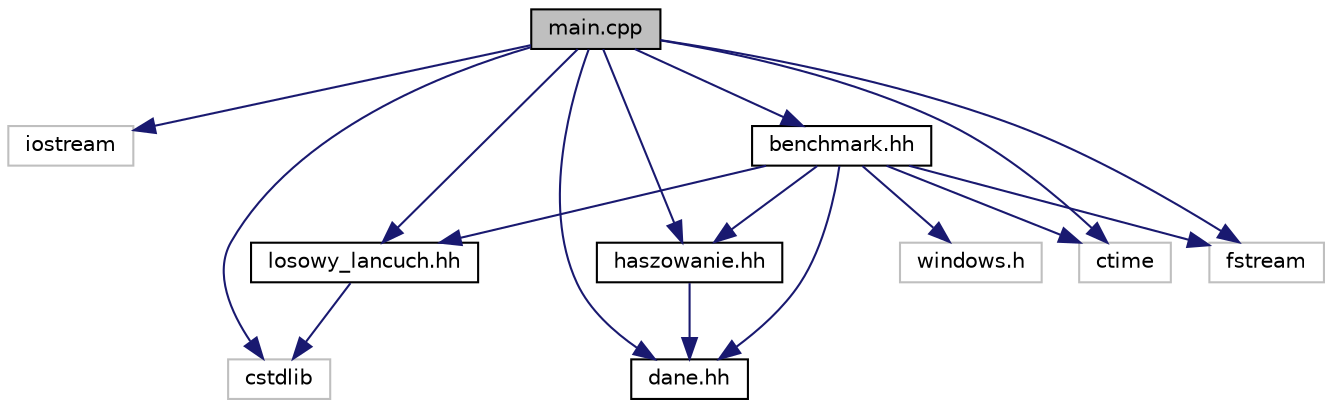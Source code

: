 digraph "main.cpp"
{
  edge [fontname="Helvetica",fontsize="10",labelfontname="Helvetica",labelfontsize="10"];
  node [fontname="Helvetica",fontsize="10",shape=record];
  Node1 [label="main.cpp",height=0.2,width=0.4,color="black", fillcolor="grey75", style="filled", fontcolor="black"];
  Node1 -> Node2 [color="midnightblue",fontsize="10",style="solid"];
  Node2 [label="iostream",height=0.2,width=0.4,color="grey75", fillcolor="white", style="filled"];
  Node1 -> Node3 [color="midnightblue",fontsize="10",style="solid"];
  Node3 [label="cstdlib",height=0.2,width=0.4,color="grey75", fillcolor="white", style="filled"];
  Node1 -> Node4 [color="midnightblue",fontsize="10",style="solid"];
  Node4 [label="losowy_lancuch.hh",height=0.2,width=0.4,color="black", fillcolor="white", style="filled",URL="$losowy__lancuch_8hh.html",tooltip="plik przechowujacy fukncje do zwracania losowych lancuchow "];
  Node4 -> Node3 [color="midnightblue",fontsize="10",style="solid"];
  Node1 -> Node5 [color="midnightblue",fontsize="10",style="solid"];
  Node5 [label="haszowanie.hh",height=0.2,width=0.4,color="black", fillcolor="white", style="filled",URL="$haszowanie_8hh.html",tooltip="plik przechowyjacy deklaracje klasy tablica oraz deklaracje jej pol i metod. "];
  Node5 -> Node6 [color="midnightblue",fontsize="10",style="solid"];
  Node6 [label="dane.hh",height=0.2,width=0.4,color="black", fillcolor="white", style="filled",URL="$dane_8hh.html",tooltip="plik przechowujacy deklaracje klasy dane oraz deklaracje jej pol i metod. "];
  Node1 -> Node6 [color="midnightblue",fontsize="10",style="solid"];
  Node1 -> Node7 [color="midnightblue",fontsize="10",style="solid"];
  Node7 [label="benchmark.hh",height=0.2,width=0.4,color="black", fillcolor="white", style="filled",URL="$benchmark_8hh.html",tooltip="definicje funkcji zliczajacych czas operacji wypelnienia tablic haszujacych "];
  Node7 -> Node8 [color="midnightblue",fontsize="10",style="solid"];
  Node8 [label="windows.h",height=0.2,width=0.4,color="grey75", fillcolor="white", style="filled"];
  Node7 -> Node9 [color="midnightblue",fontsize="10",style="solid"];
  Node9 [label="ctime",height=0.2,width=0.4,color="grey75", fillcolor="white", style="filled"];
  Node7 -> Node10 [color="midnightblue",fontsize="10",style="solid"];
  Node10 [label="fstream",height=0.2,width=0.4,color="grey75", fillcolor="white", style="filled"];
  Node7 -> Node4 [color="midnightblue",fontsize="10",style="solid"];
  Node7 -> Node6 [color="midnightblue",fontsize="10",style="solid"];
  Node7 -> Node5 [color="midnightblue",fontsize="10",style="solid"];
  Node1 -> Node9 [color="midnightblue",fontsize="10",style="solid"];
  Node1 -> Node10 [color="midnightblue",fontsize="10",style="solid"];
}
